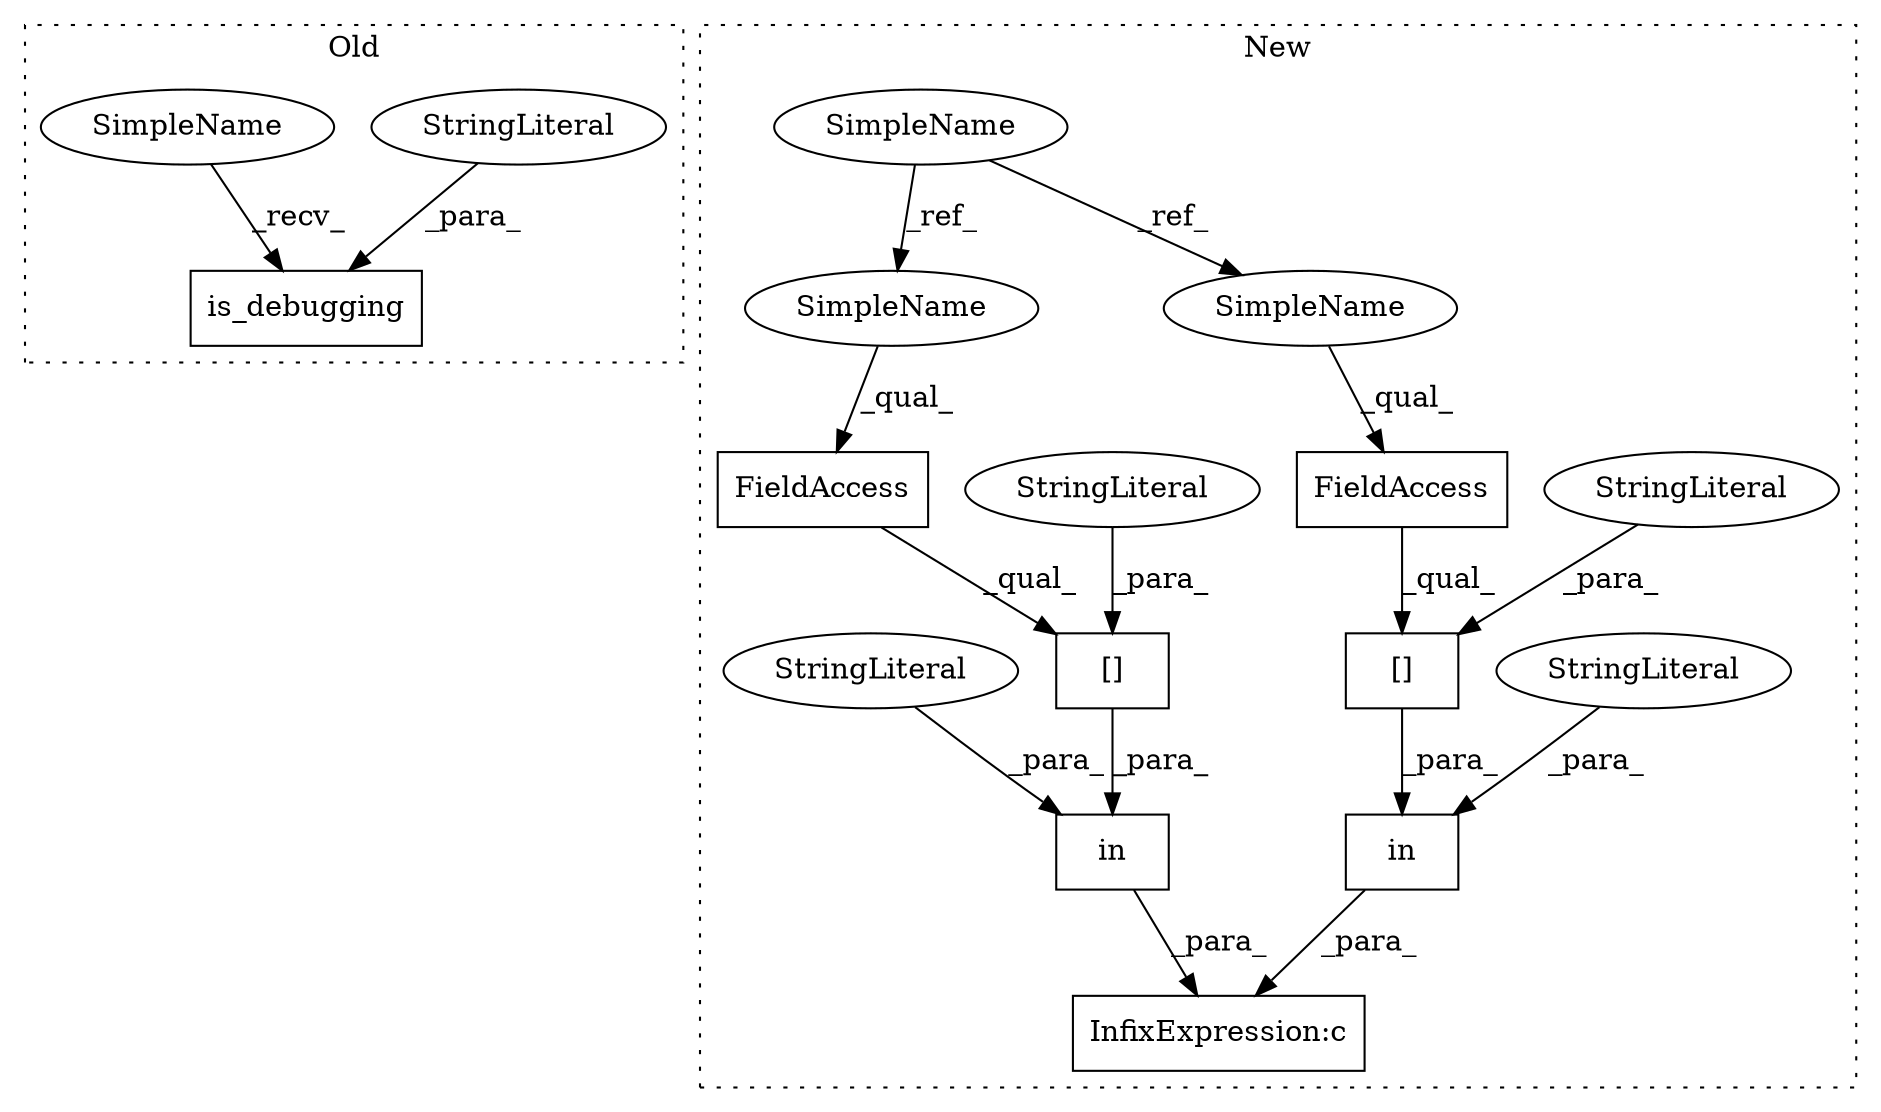 digraph G {
subgraph cluster0 {
1 [label="is_debugging" a="32" s="3363,3388" l="13,1" shape="box"];
10 [label="StringLiteral" a="45" s="3376" l="12" shape="ellipse"];
17 [label="SimpleName" a="42" s="3359" l="3" shape="ellipse"];
label = "Old";
style="dotted";
}
subgraph cluster1 {
2 [label="in" a="105" s="3706" l="32" shape="box"];
3 [label="[]" a="2" s="3715,3737" l="11,1" shape="box"];
4 [label="InfixExpression:c" a="27" s="3695" l="4" shape="box"];
5 [label="in" a="105" s="3655" l="39" shape="box"];
6 [label="[]" a="2" s="3671,3693" l="11,1" shape="box"];
7 [label="FieldAccess" a="22" s="3715" l="10" shape="box"];
8 [label="FieldAccess" a="22" s="3671" l="10" shape="box"];
9 [label="StringLiteral" a="45" s="3655" l="12" shape="ellipse"];
11 [label="StringLiteral" a="45" s="3706" l="5" shape="ellipse"];
12 [label="StringLiteral" a="45" s="3726" l="11" shape="ellipse"];
13 [label="StringLiteral" a="45" s="3682" l="11" shape="ellipse"];
14 [label="SimpleName" a="42" s="3098" l="3" shape="ellipse"];
15 [label="SimpleName" a="42" s="3715" l="3" shape="ellipse"];
16 [label="SimpleName" a="42" s="3671" l="3" shape="ellipse"];
label = "New";
style="dotted";
}
2 -> 4 [label="_para_"];
3 -> 2 [label="_para_"];
5 -> 4 [label="_para_"];
6 -> 5 [label="_para_"];
7 -> 3 [label="_qual_"];
8 -> 6 [label="_qual_"];
9 -> 5 [label="_para_"];
10 -> 1 [label="_para_"];
11 -> 2 [label="_para_"];
12 -> 3 [label="_para_"];
13 -> 6 [label="_para_"];
14 -> 15 [label="_ref_"];
14 -> 16 [label="_ref_"];
15 -> 7 [label="_qual_"];
16 -> 8 [label="_qual_"];
17 -> 1 [label="_recv_"];
}